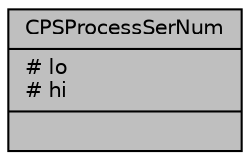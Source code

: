 digraph "CPSProcessSerNum"
{
  edge [fontname="Helvetica",fontsize="10",labelfontname="Helvetica",labelfontsize="10"];
  node [fontname="Helvetica",fontsize="10",shape=record];
  Node1 [label="{CPSProcessSerNum\n|# lo\l# hi\l|}",height=0.2,width=0.4,color="black", fillcolor="grey75", style="filled" fontcolor="black"];
}

